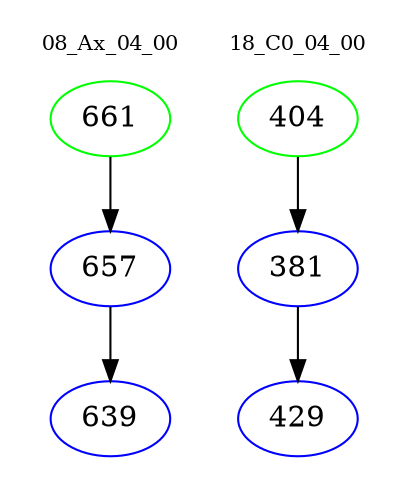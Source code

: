 digraph{
subgraph cluster_0 {
color = white
label = "08_Ax_04_00";
fontsize=10;
T0_661 [label="661", color="green"]
T0_661 -> T0_657 [color="black"]
T0_657 [label="657", color="blue"]
T0_657 -> T0_639 [color="black"]
T0_639 [label="639", color="blue"]
}
subgraph cluster_1 {
color = white
label = "18_C0_04_00";
fontsize=10;
T1_404 [label="404", color="green"]
T1_404 -> T1_381 [color="black"]
T1_381 [label="381", color="blue"]
T1_381 -> T1_429 [color="black"]
T1_429 [label="429", color="blue"]
}
}
